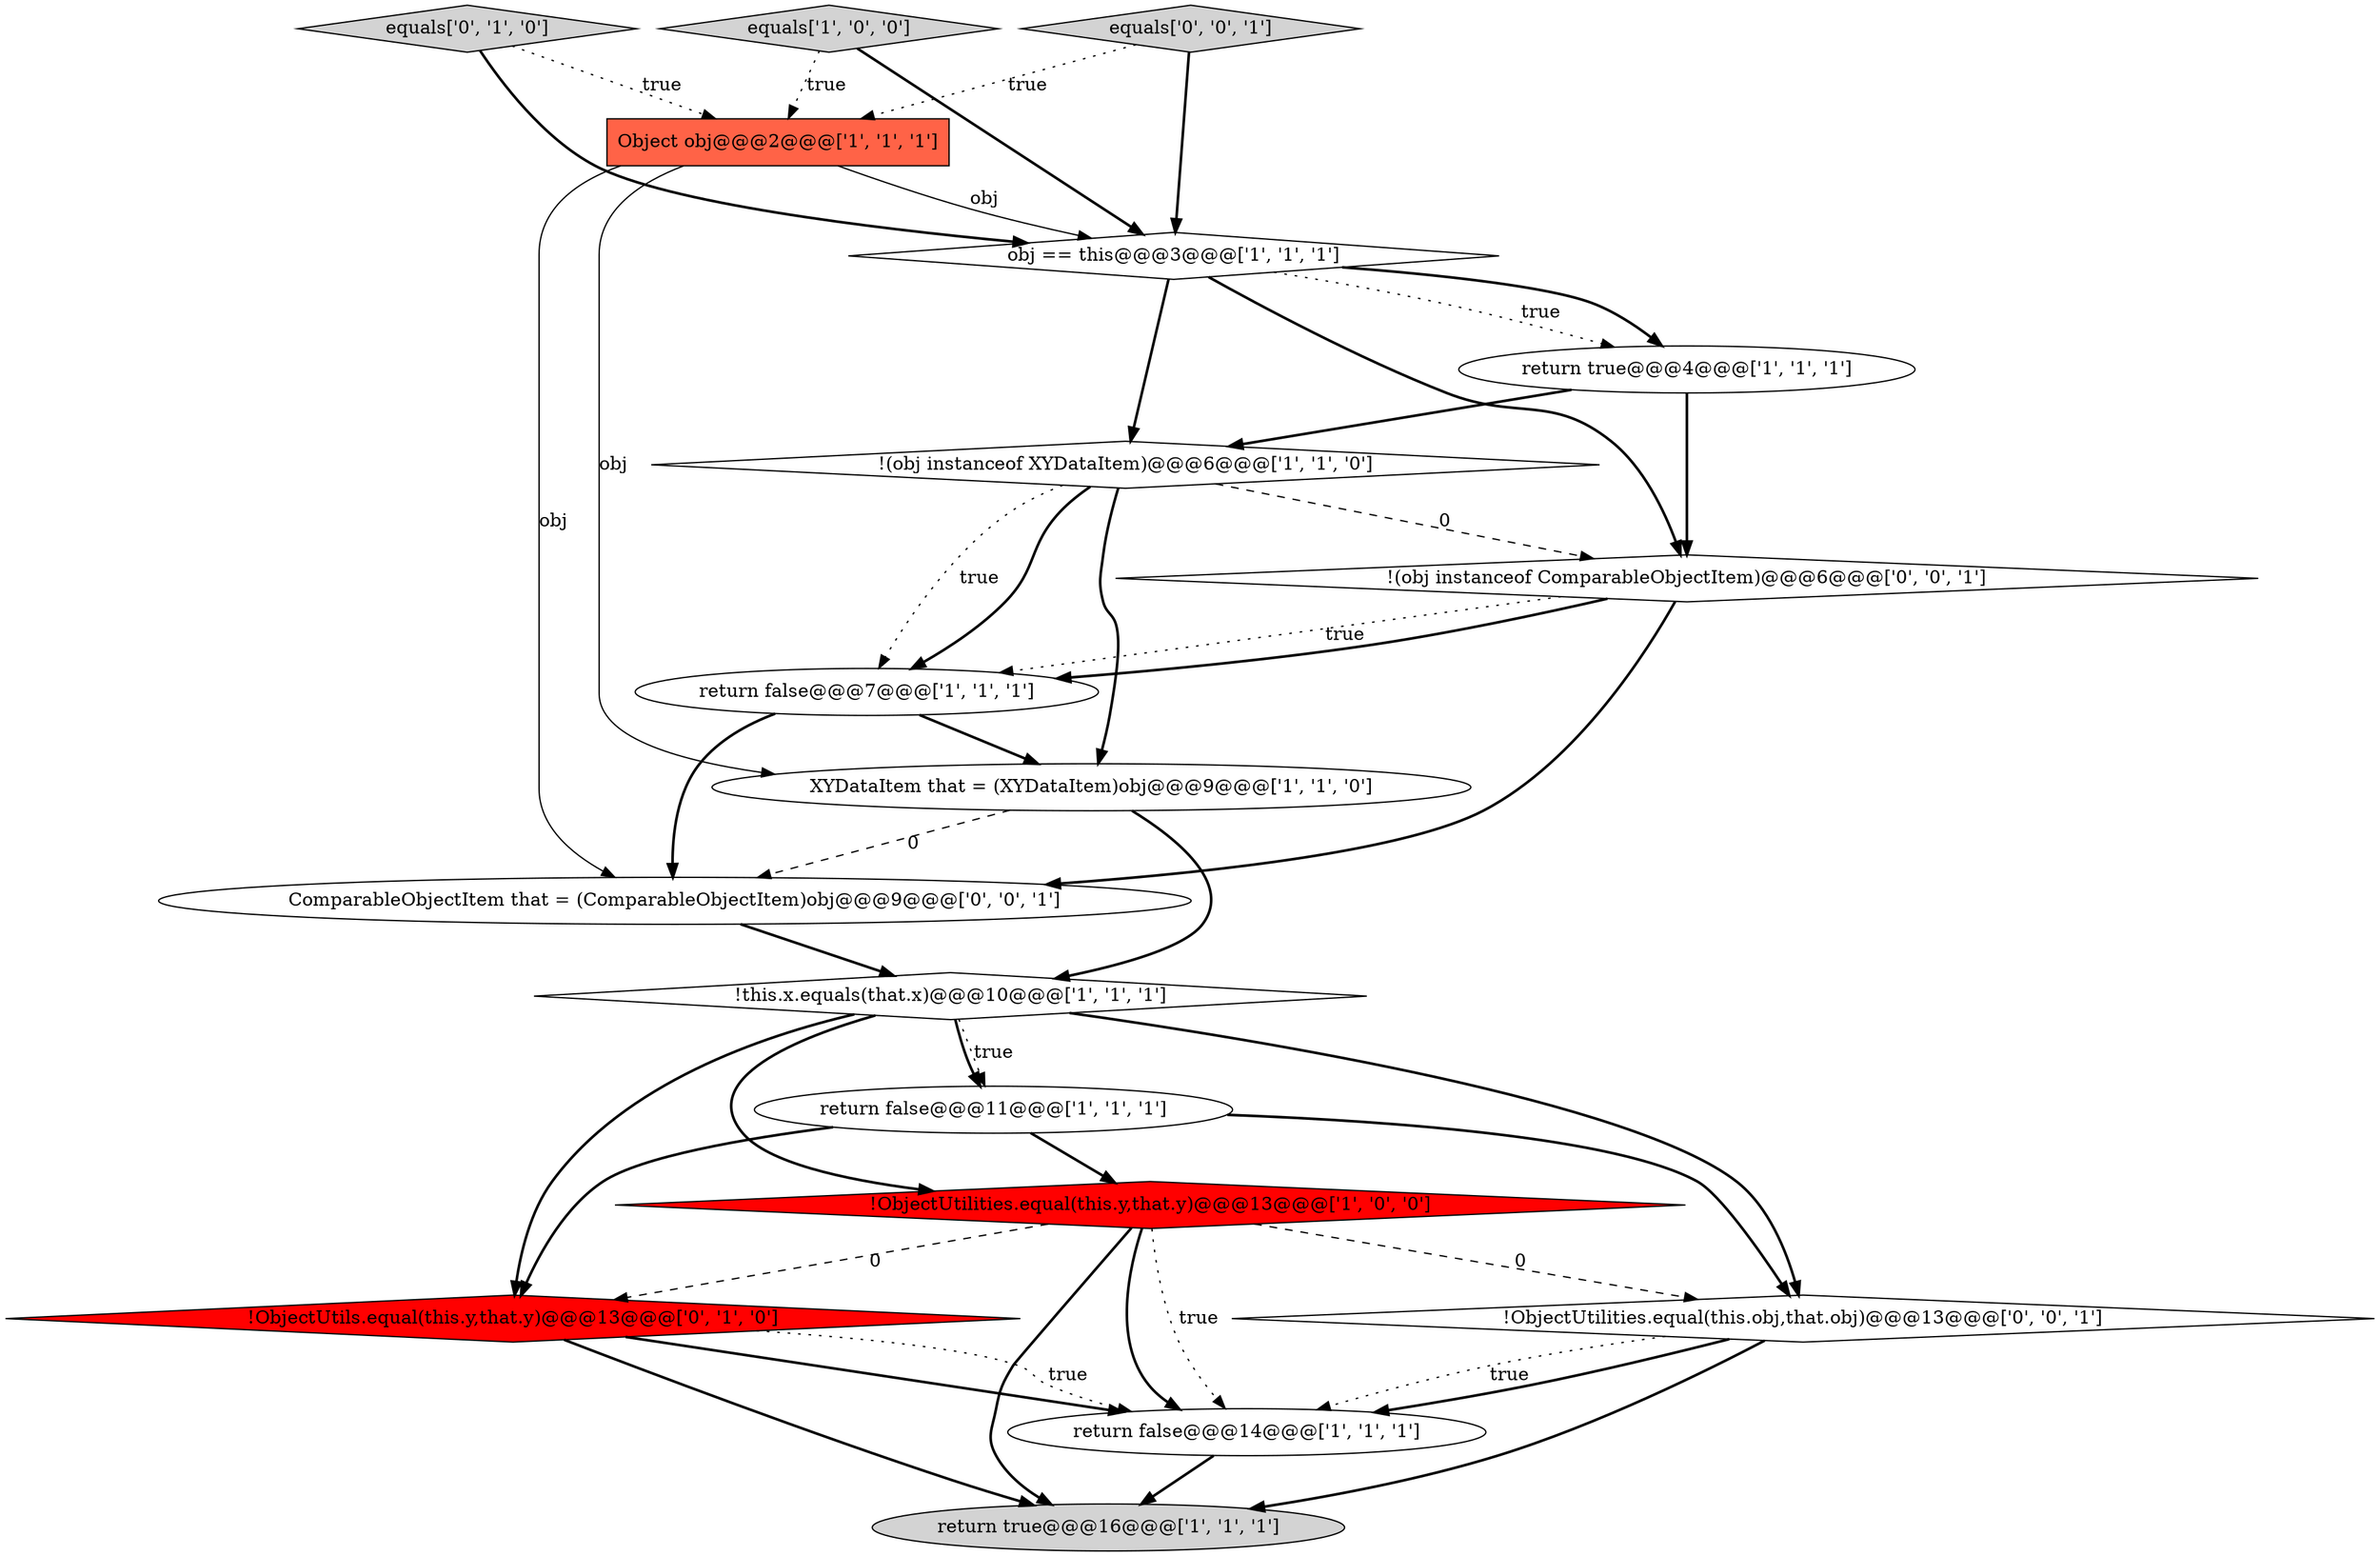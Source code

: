 digraph {
5 [style = filled, label = "Object obj@@@2@@@['1', '1', '1']", fillcolor = tomato, shape = box image = "AAA0AAABBB1BBB"];
17 [style = filled, label = "ComparableObjectItem that = (ComparableObjectItem)obj@@@9@@@['0', '0', '1']", fillcolor = white, shape = ellipse image = "AAA0AAABBB3BBB"];
9 [style = filled, label = "!ObjectUtilities.equal(this.y,that.y)@@@13@@@['1', '0', '0']", fillcolor = red, shape = diamond image = "AAA1AAABBB1BBB"];
8 [style = filled, label = "return false@@@14@@@['1', '1', '1']", fillcolor = white, shape = ellipse image = "AAA0AAABBB1BBB"];
13 [style = filled, label = "equals['0', '1', '0']", fillcolor = lightgray, shape = diamond image = "AAA0AAABBB2BBB"];
7 [style = filled, label = "!this.x.equals(that.x)@@@10@@@['1', '1', '1']", fillcolor = white, shape = diamond image = "AAA0AAABBB1BBB"];
10 [style = filled, label = "equals['1', '0', '0']", fillcolor = lightgray, shape = diamond image = "AAA0AAABBB1BBB"];
14 [style = filled, label = "!(obj instanceof ComparableObjectItem)@@@6@@@['0', '0', '1']", fillcolor = white, shape = diamond image = "AAA0AAABBB3BBB"];
0 [style = filled, label = "return true@@@4@@@['1', '1', '1']", fillcolor = white, shape = ellipse image = "AAA0AAABBB1BBB"];
16 [style = filled, label = "!ObjectUtilities.equal(this.obj,that.obj)@@@13@@@['0', '0', '1']", fillcolor = white, shape = diamond image = "AAA0AAABBB3BBB"];
6 [style = filled, label = "obj == this@@@3@@@['1', '1', '1']", fillcolor = white, shape = diamond image = "AAA0AAABBB1BBB"];
15 [style = filled, label = "equals['0', '0', '1']", fillcolor = lightgray, shape = diamond image = "AAA0AAABBB3BBB"];
1 [style = filled, label = "return true@@@16@@@['1', '1', '1']", fillcolor = lightgray, shape = ellipse image = "AAA0AAABBB1BBB"];
11 [style = filled, label = "return false@@@7@@@['1', '1', '1']", fillcolor = white, shape = ellipse image = "AAA0AAABBB1BBB"];
2 [style = filled, label = "!(obj instanceof XYDataItem)@@@6@@@['1', '1', '0']", fillcolor = white, shape = diamond image = "AAA0AAABBB1BBB"];
3 [style = filled, label = "XYDataItem that = (XYDataItem)obj@@@9@@@['1', '1', '0']", fillcolor = white, shape = ellipse image = "AAA0AAABBB1BBB"];
12 [style = filled, label = "!ObjectUtils.equal(this.y,that.y)@@@13@@@['0', '1', '0']", fillcolor = red, shape = diamond image = "AAA1AAABBB2BBB"];
4 [style = filled, label = "return false@@@11@@@['1', '1', '1']", fillcolor = white, shape = ellipse image = "AAA0AAABBB1BBB"];
15->5 [style = dotted, label="true"];
4->9 [style = bold, label=""];
16->8 [style = dotted, label="true"];
9->16 [style = dashed, label="0"];
3->17 [style = dashed, label="0"];
16->8 [style = bold, label=""];
7->12 [style = bold, label=""];
12->8 [style = dotted, label="true"];
2->3 [style = bold, label=""];
0->2 [style = bold, label=""];
14->17 [style = bold, label=""];
13->5 [style = dotted, label="true"];
15->6 [style = bold, label=""];
6->0 [style = bold, label=""];
7->4 [style = bold, label=""];
9->8 [style = bold, label=""];
10->5 [style = dotted, label="true"];
12->1 [style = bold, label=""];
10->6 [style = bold, label=""];
9->8 [style = dotted, label="true"];
6->2 [style = bold, label=""];
2->11 [style = dotted, label="true"];
7->9 [style = bold, label=""];
8->1 [style = bold, label=""];
6->14 [style = bold, label=""];
17->7 [style = bold, label=""];
0->14 [style = bold, label=""];
2->14 [style = dashed, label="0"];
3->7 [style = bold, label=""];
11->3 [style = bold, label=""];
5->3 [style = solid, label="obj"];
16->1 [style = bold, label=""];
12->8 [style = bold, label=""];
7->4 [style = dotted, label="true"];
7->16 [style = bold, label=""];
5->6 [style = solid, label="obj"];
4->12 [style = bold, label=""];
5->17 [style = solid, label="obj"];
14->11 [style = dotted, label="true"];
11->17 [style = bold, label=""];
9->12 [style = dashed, label="0"];
6->0 [style = dotted, label="true"];
13->6 [style = bold, label=""];
9->1 [style = bold, label=""];
14->11 [style = bold, label=""];
2->11 [style = bold, label=""];
4->16 [style = bold, label=""];
}
